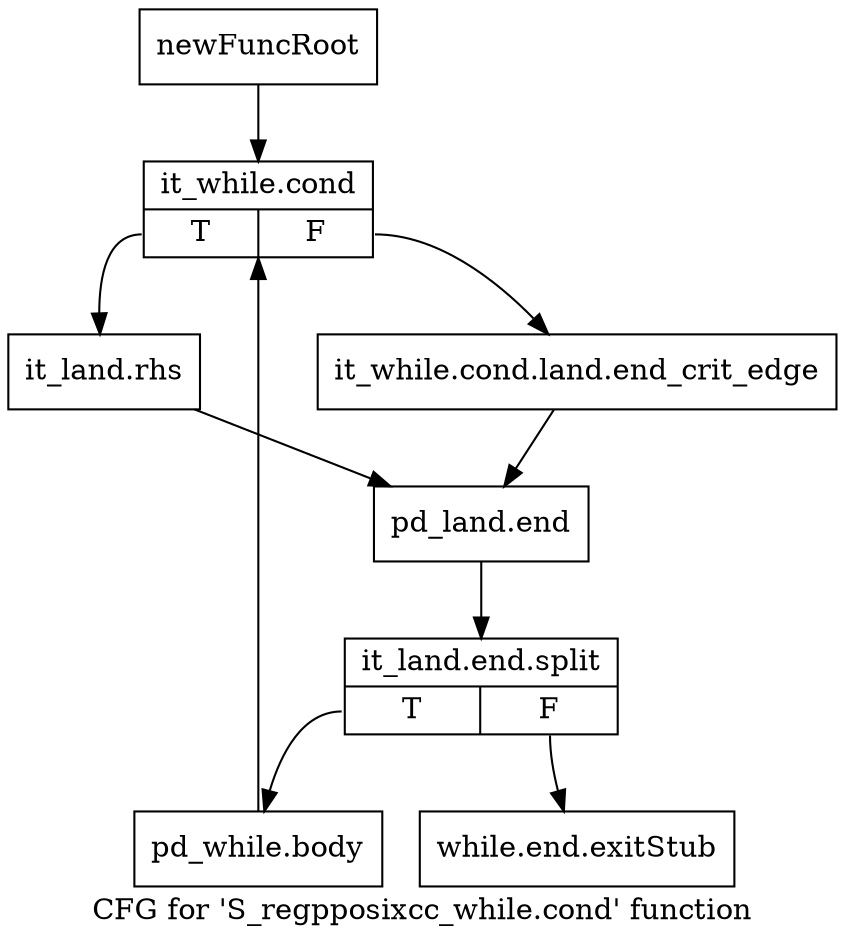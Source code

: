 digraph "CFG for 'S_regpposixcc_while.cond' function" {
	label="CFG for 'S_regpposixcc_while.cond' function";

	Node0x524c590 [shape=record,label="{newFuncRoot}"];
	Node0x524c590 -> Node0x524c630;
	Node0x524c5e0 [shape=record,label="{while.end.exitStub}"];
	Node0x524c630 [shape=record,label="{it_while.cond|{<s0>T|<s1>F}}"];
	Node0x524c630:s0 -> Node0x524c6d0;
	Node0x524c630:s1 -> Node0x524c680;
	Node0x524c680 [shape=record,label="{it_while.cond.land.end_crit_edge}"];
	Node0x524c680 -> Node0x524c720;
	Node0x524c6d0 [shape=record,label="{it_land.rhs}"];
	Node0x524c6d0 -> Node0x524c720;
	Node0x524c720 [shape=record,label="{pd_land.end}"];
	Node0x524c720 -> Node0x6c18d40;
	Node0x6c18d40 [shape=record,label="{it_land.end.split|{<s0>T|<s1>F}}"];
	Node0x6c18d40:s0 -> Node0x524c770;
	Node0x6c18d40:s1 -> Node0x524c5e0;
	Node0x524c770 [shape=record,label="{pd_while.body}"];
	Node0x524c770 -> Node0x524c630;
}
